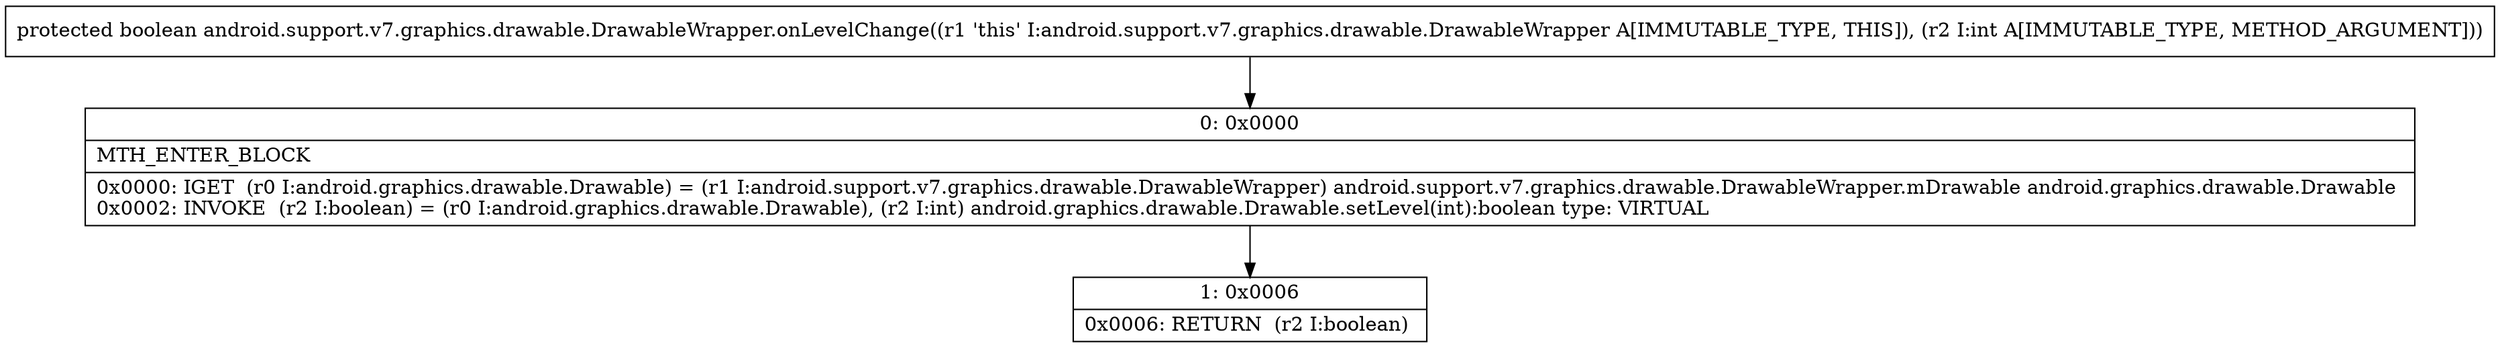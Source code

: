 digraph "CFG forandroid.support.v7.graphics.drawable.DrawableWrapper.onLevelChange(I)Z" {
Node_0 [shape=record,label="{0\:\ 0x0000|MTH_ENTER_BLOCK\l|0x0000: IGET  (r0 I:android.graphics.drawable.Drawable) = (r1 I:android.support.v7.graphics.drawable.DrawableWrapper) android.support.v7.graphics.drawable.DrawableWrapper.mDrawable android.graphics.drawable.Drawable \l0x0002: INVOKE  (r2 I:boolean) = (r0 I:android.graphics.drawable.Drawable), (r2 I:int) android.graphics.drawable.Drawable.setLevel(int):boolean type: VIRTUAL \l}"];
Node_1 [shape=record,label="{1\:\ 0x0006|0x0006: RETURN  (r2 I:boolean) \l}"];
MethodNode[shape=record,label="{protected boolean android.support.v7.graphics.drawable.DrawableWrapper.onLevelChange((r1 'this' I:android.support.v7.graphics.drawable.DrawableWrapper A[IMMUTABLE_TYPE, THIS]), (r2 I:int A[IMMUTABLE_TYPE, METHOD_ARGUMENT])) }"];
MethodNode -> Node_0;
Node_0 -> Node_1;
}

